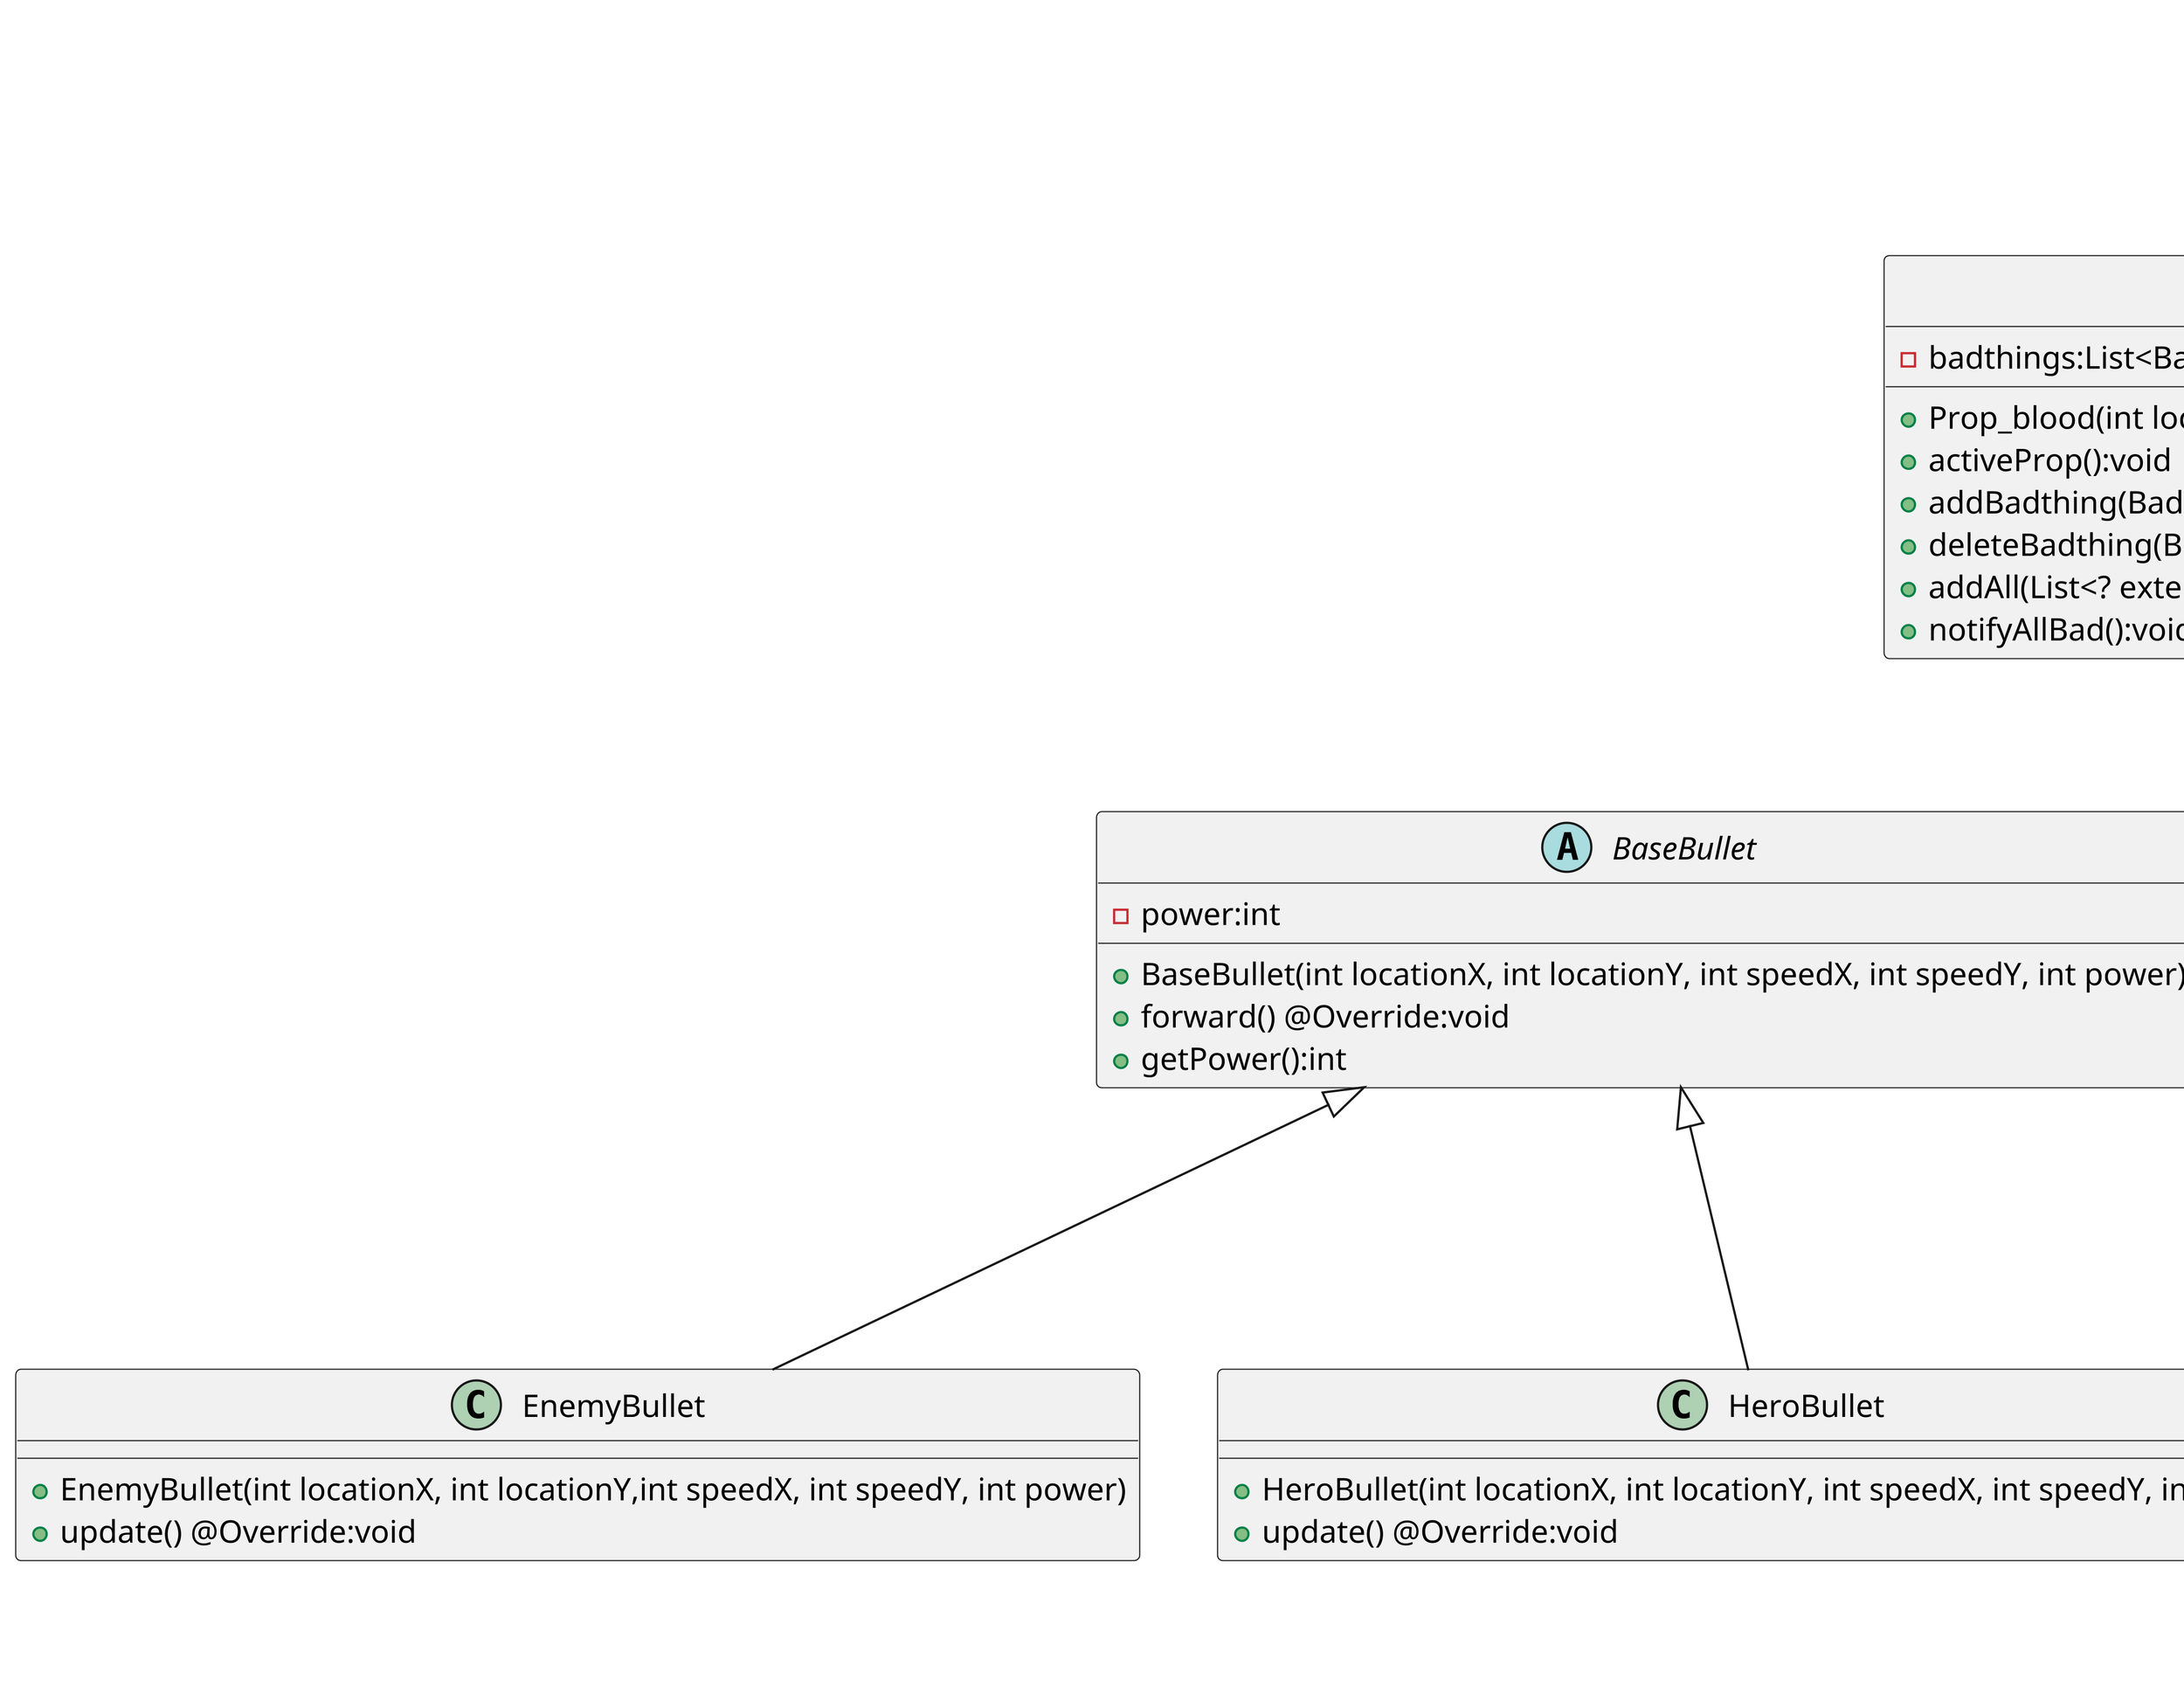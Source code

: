@startuml 观察者模式
skinparam dpi 400
interface Badthing{
    + {abstract} update():void 
}

abstract BaseBullet{
    - power:int
    + BaseBullet(int locationX, int locationY, int speedX, int speedY, int power)
    + forward() @Override:void
	+ getPower():int
}


class EnemyBullet {
    + EnemyBullet(int locationX, int locationY,int speedX, int speedY, int power)
    + update() @Override:void
}

class HeroBullet{
    + HeroBullet(int locationX, int locationY, int speedX, int speedY, int power)
    + update() @Override:void
}

abstract AbstractBadAircraft{
    + AbstractBadAircraft(int locationX, int locationY, int speedX, int speedY, int hp, Strategy ashoot_way)
    + {abstract} dropProp():List<AbstractProp>
}

class MobEnemy {
    + MobEnemy(int locationX, int locationY, int speedX, int speedY, int hp)
    + forward():void
    + shoot():List<BaseBullet>
    + dropProp():List<AbstractProp>
    + update():void
}

class EliteEnemy{
    + EliteEnemy(int locationX, int locationY, int speedX, int speedY, int hp)
    + forward():void
    + shoot():List<BaseBullet>
    + dropProp():List<AbstractProp>
    + update():void
}

class ElitePlusEnemy{
    + ElitePlusEnemy(int locationX, int locationY, int speedX, int speedY, int hp, Strategy ashoot_way)
    + forward():void
    + shoot():List<BaseBullet>
    + dropProp():List<AbstractProp>
    + update():void
}

class Boss{
    - direction:int
    - shootNum:int
    - power:int
    + Boss(int locationX, int locationY, int speedX, int speedY, int hp, Strategy ashoot_way)
    + forward():void
    + shoot():List<BaseBullet>
    + dropProp():List<AbstractProp>
    + update():void
}

class Prop_Bomb{
    - badthings:List<Badthing>
    + Prop_blood(int locationX, int locationY, int speedX, int speedY)
    + activeProp():void
    + addBadthing(Badthing the bad):void
    + deleteBadthing(Badthing thebad):void
    + addAll(List<? extends Badthing> badthing_list):void
    + notifyAllBad():void
}

class Game{
}

Badthing <|.left. BaseBullet
BaseBullet <|-- EnemyBullet
BaseBullet <|-- HeroBullet

Badthing <|.right.  AbstractBadAircraft
AbstractBadAircraft <|-right- MobEnemy
AbstractBadAircraft <|-up- EliteEnemy
AbstractBadAircraft <|-- ElitePlusEnemy
AbstractBadAircraft <|-- Boss

Prop_Bomb o--> Badthing

Game ..> Prop_Bomb






@enduml